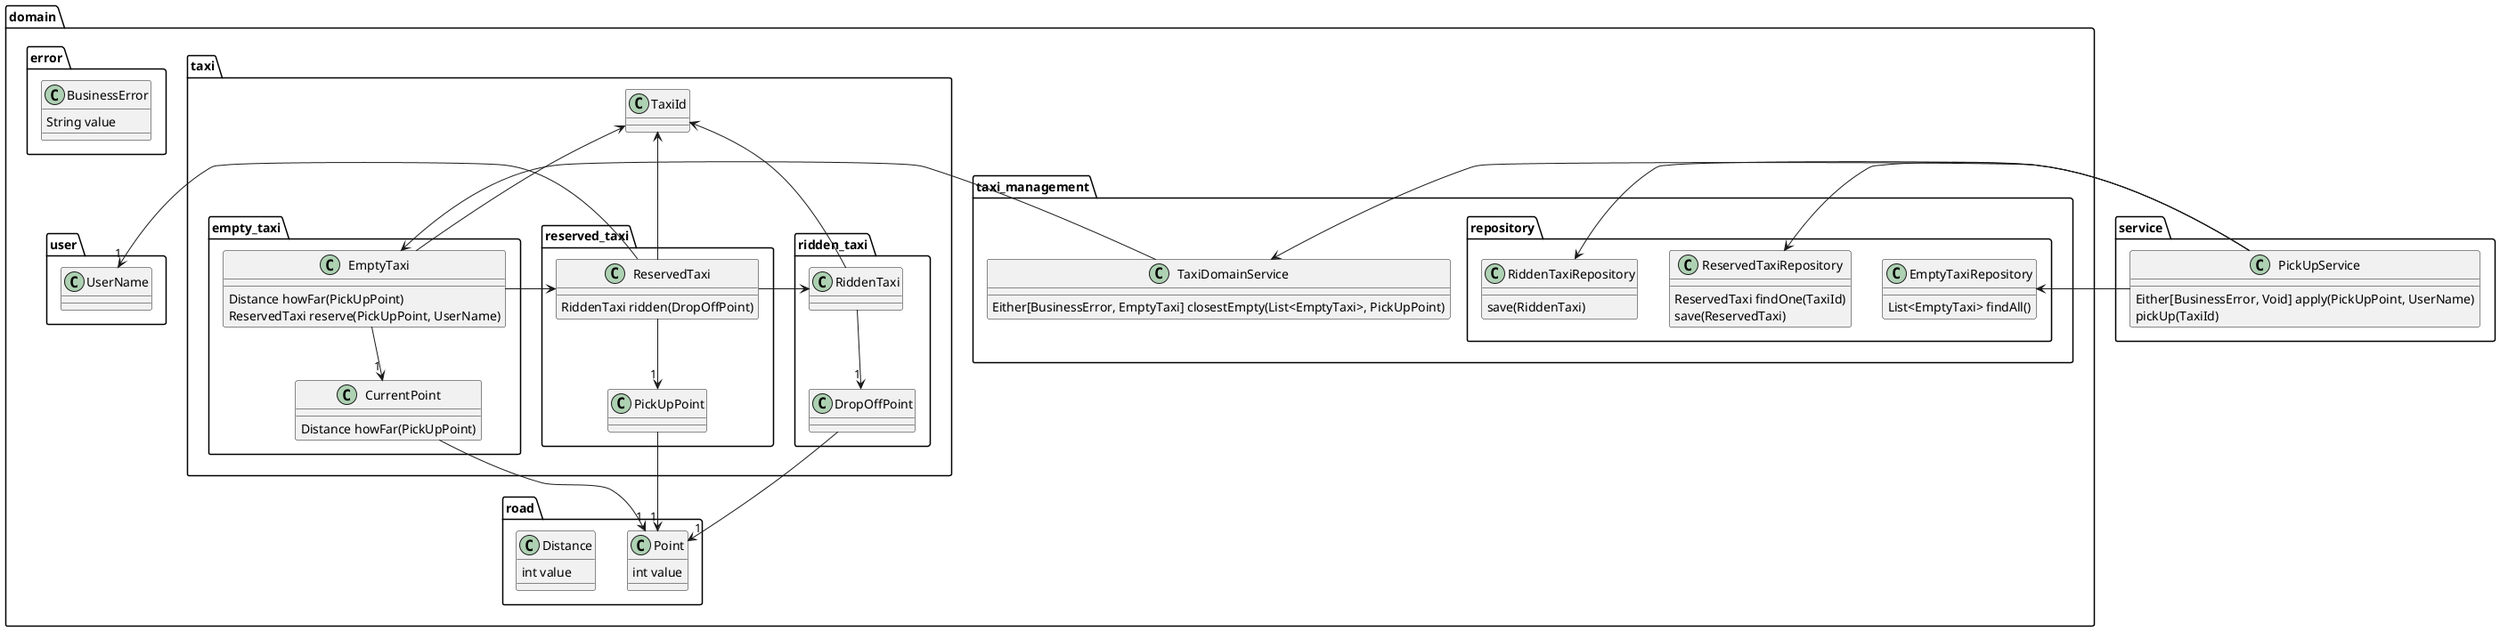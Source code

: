 @startuml
package service {
  class PickUpService {
    Either[BusinessError, Void] apply(PickUpPoint, UserName)
    pickUp(TaxiId)
  }
}

package domain {
  package taxi_management {
    class TaxiDomainService {
      Either[BusinessError, EmptyTaxi] closestEmpty(List<EmptyTaxi>, PickUpPoint)
    }

    package repository {
      class EmptyTaxiRepository {
        List<EmptyTaxi> findAll()
      }

      class ReservedTaxiRepository {
        ReservedTaxi findOne(TaxiId)
        save(ReservedTaxi)
      }

      class RiddenTaxiRepository {
        save(RiddenTaxi)
      }
    }

    PickUpService -left-> TaxiDomainService
    PickUpService -left-> EmptyTaxiRepository
    PickUpService -left-> ReservedTaxiRepository
    PickUpService -left-> RiddenTaxiRepository
  }

  package taxi {
    class TaxiId

    package empty_taxi{
      class EmptyTaxi {
        Distance howFar(PickUpPoint)
        ReservedTaxi reserve(PickUpPoint, UserName)
      }

      class CurrentPoint {
        Distance howFar(PickUpPoint)
      }

      EmptyTaxi -down->"1" CurrentPoint
    }

    package reserved_taxi{
      class ReservedTaxi {
        RiddenTaxi ridden(DropOffPoint)
      }

      class PickUpPoint
      ReservedTaxi -down->"1" PickUpPoint
    }
    package ridden_taxi{
      class RiddenTaxi {
      }

      class DropOffPoint

      RiddenTaxi -down->"1" DropOffPoint
    }

    EmptyTaxi -right-> ReservedTaxi
    ReservedTaxi -right-> RiddenTaxi

    EmptyTaxi -up-> TaxiId
    ReservedTaxi -up-> TaxiId
    RiddenTaxi -up-> TaxiId

    TaxiDomainService -left-> EmptyTaxi
  }

  package road {
    class Point {
      int value
    }

    class Distance {
      int value
    }
  }

  package user {
    class UserName
  }

  ReservedTaxi -left->"1" UserName

  CurrentPoint -down->"1" Point
  PickUpPoint -down->"1" Point
  DropOffPoint -down->"1" Point

  package error {
    class BusinessError {
      String value
    }
  }
}

@enduml
